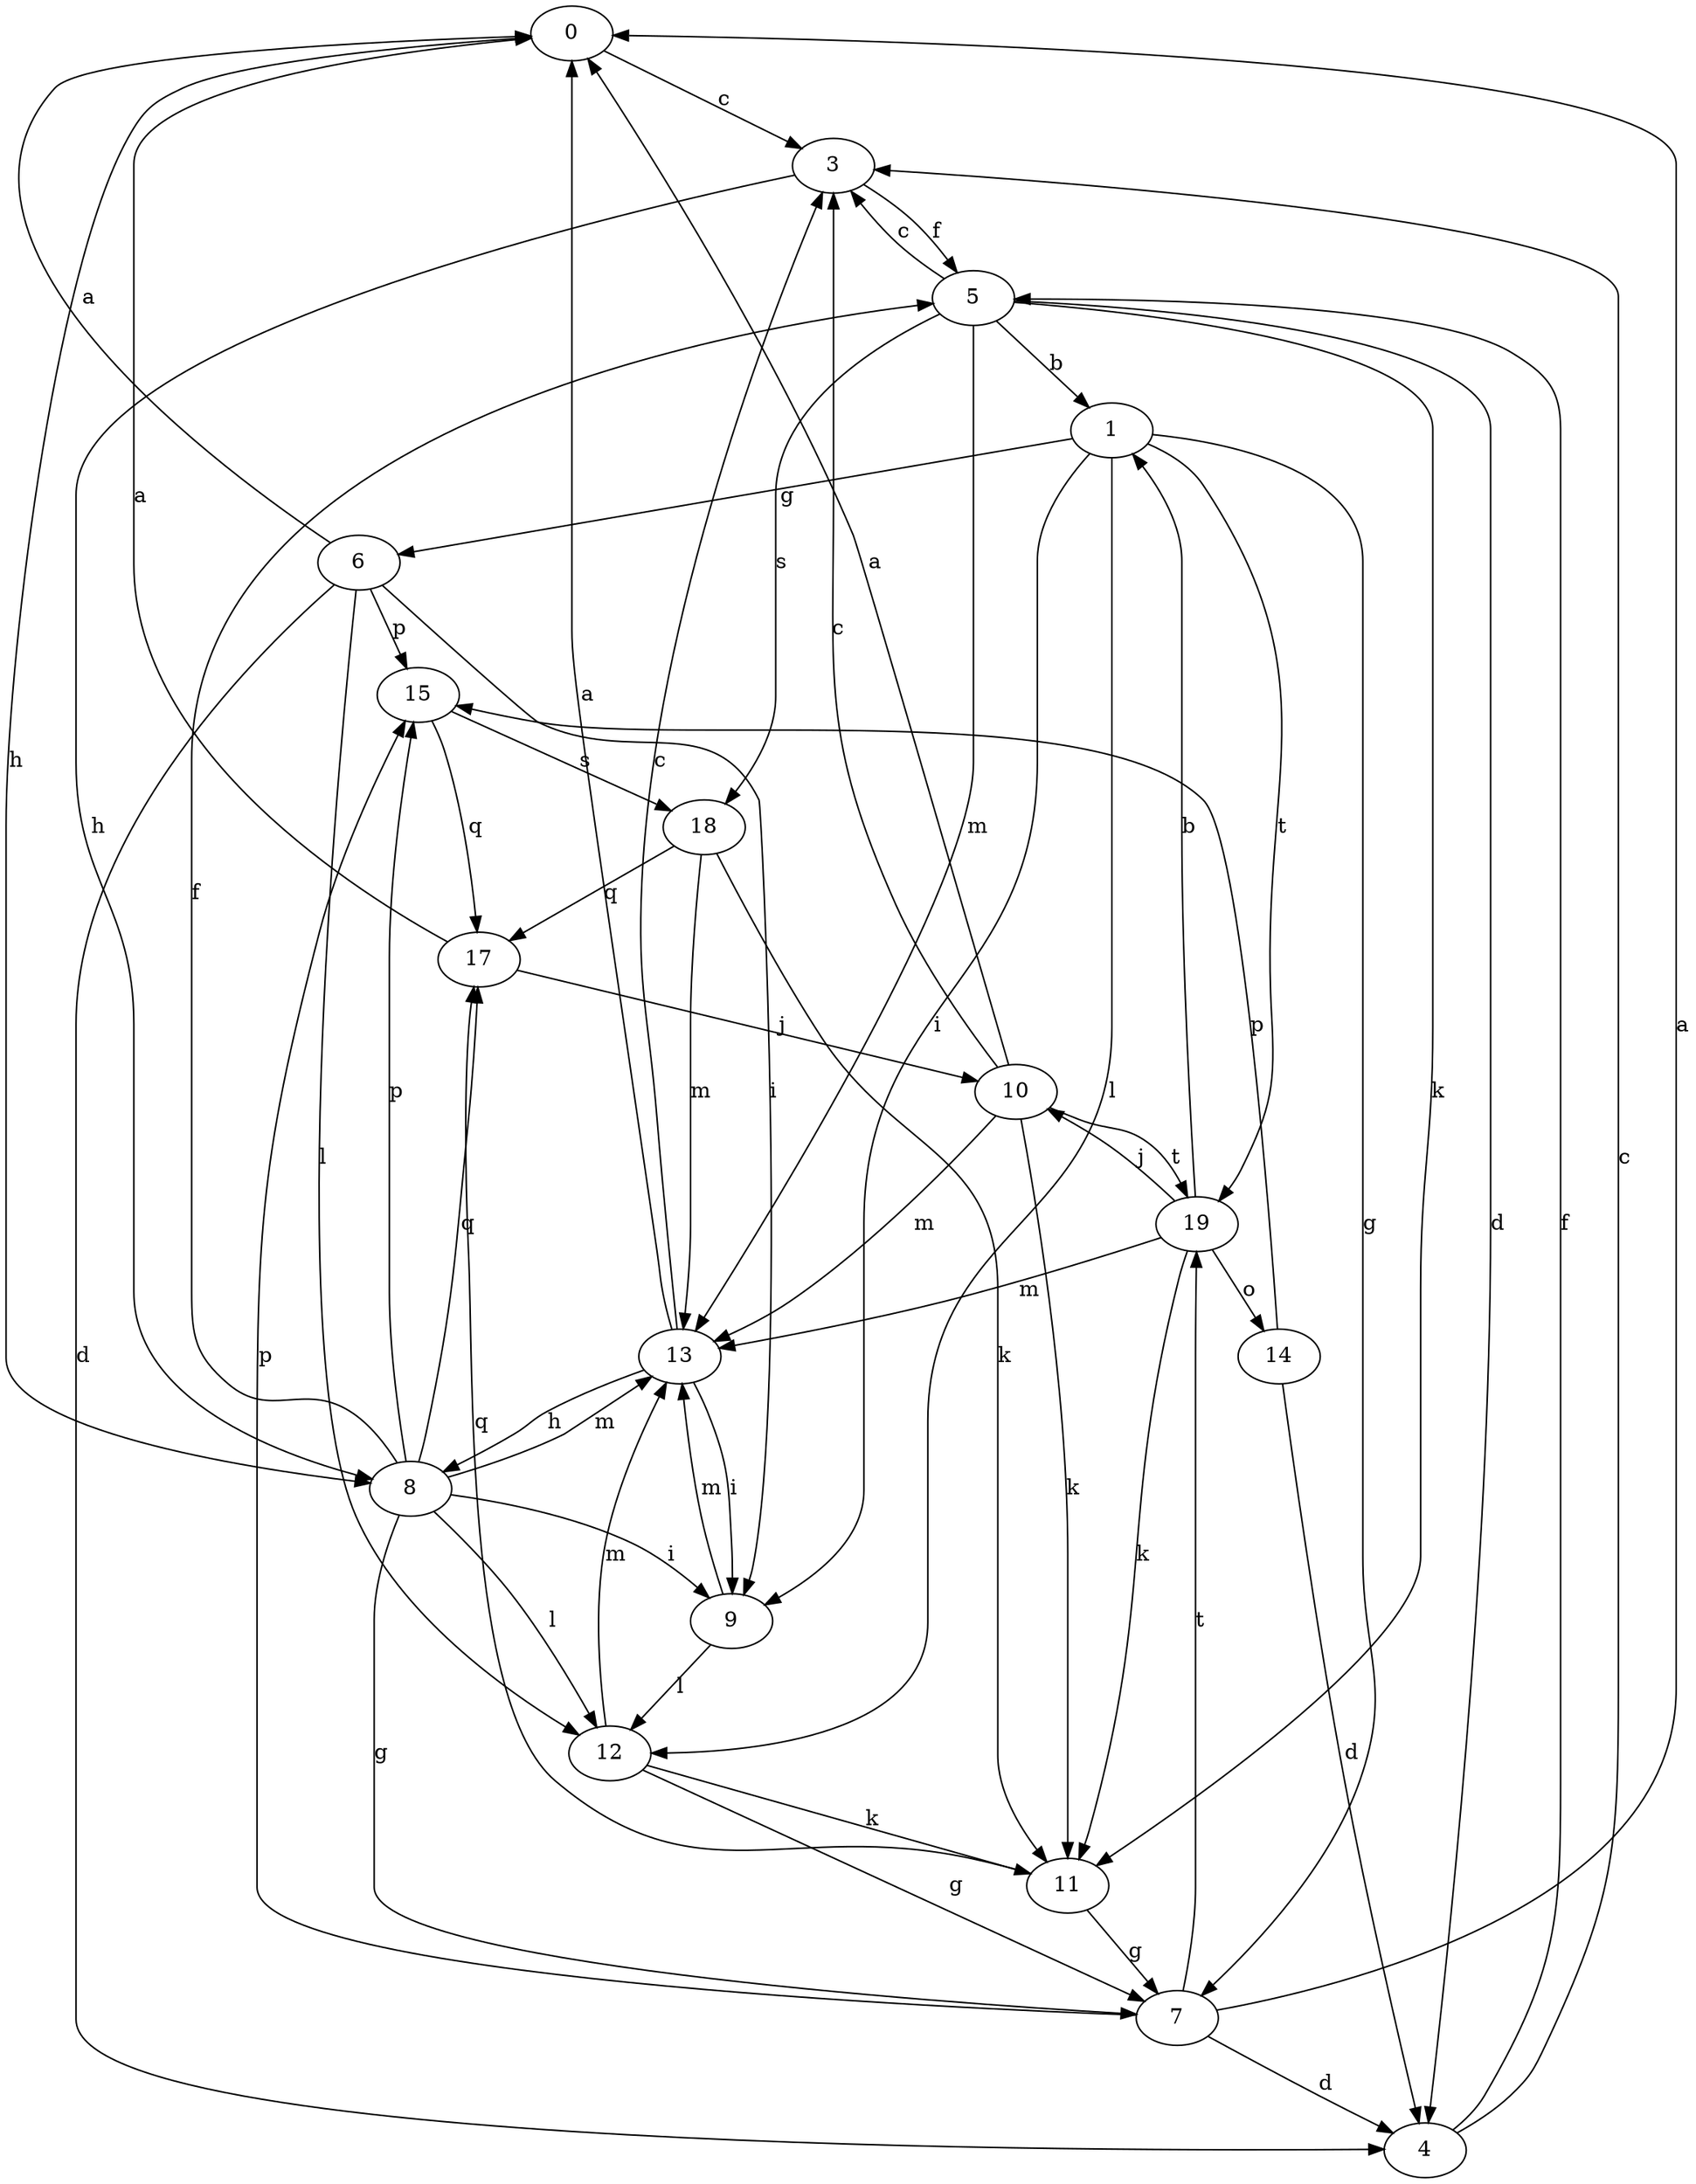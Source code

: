 strict digraph  {
0;
1;
3;
4;
5;
6;
7;
8;
9;
10;
11;
12;
13;
14;
15;
17;
18;
19;
0 -> 3  [label=c];
0 -> 8  [label=h];
1 -> 6  [label=g];
1 -> 7  [label=g];
1 -> 9  [label=i];
1 -> 12  [label=l];
1 -> 19  [label=t];
3 -> 5  [label=f];
3 -> 8  [label=h];
4 -> 3  [label=c];
4 -> 5  [label=f];
5 -> 1  [label=b];
5 -> 3  [label=c];
5 -> 4  [label=d];
5 -> 11  [label=k];
5 -> 13  [label=m];
5 -> 18  [label=s];
6 -> 0  [label=a];
6 -> 4  [label=d];
6 -> 9  [label=i];
6 -> 12  [label=l];
6 -> 15  [label=p];
7 -> 0  [label=a];
7 -> 4  [label=d];
7 -> 15  [label=p];
7 -> 19  [label=t];
8 -> 5  [label=f];
8 -> 7  [label=g];
8 -> 9  [label=i];
8 -> 12  [label=l];
8 -> 13  [label=m];
8 -> 15  [label=p];
8 -> 17  [label=q];
9 -> 12  [label=l];
9 -> 13  [label=m];
10 -> 0  [label=a];
10 -> 3  [label=c];
10 -> 11  [label=k];
10 -> 13  [label=m];
10 -> 19  [label=t];
11 -> 7  [label=g];
11 -> 17  [label=q];
12 -> 7  [label=g];
12 -> 11  [label=k];
12 -> 13  [label=m];
13 -> 0  [label=a];
13 -> 3  [label=c];
13 -> 8  [label=h];
13 -> 9  [label=i];
14 -> 4  [label=d];
14 -> 15  [label=p];
15 -> 17  [label=q];
15 -> 18  [label=s];
17 -> 0  [label=a];
17 -> 10  [label=j];
18 -> 11  [label=k];
18 -> 13  [label=m];
18 -> 17  [label=q];
19 -> 1  [label=b];
19 -> 10  [label=j];
19 -> 11  [label=k];
19 -> 13  [label=m];
19 -> 14  [label=o];
}
